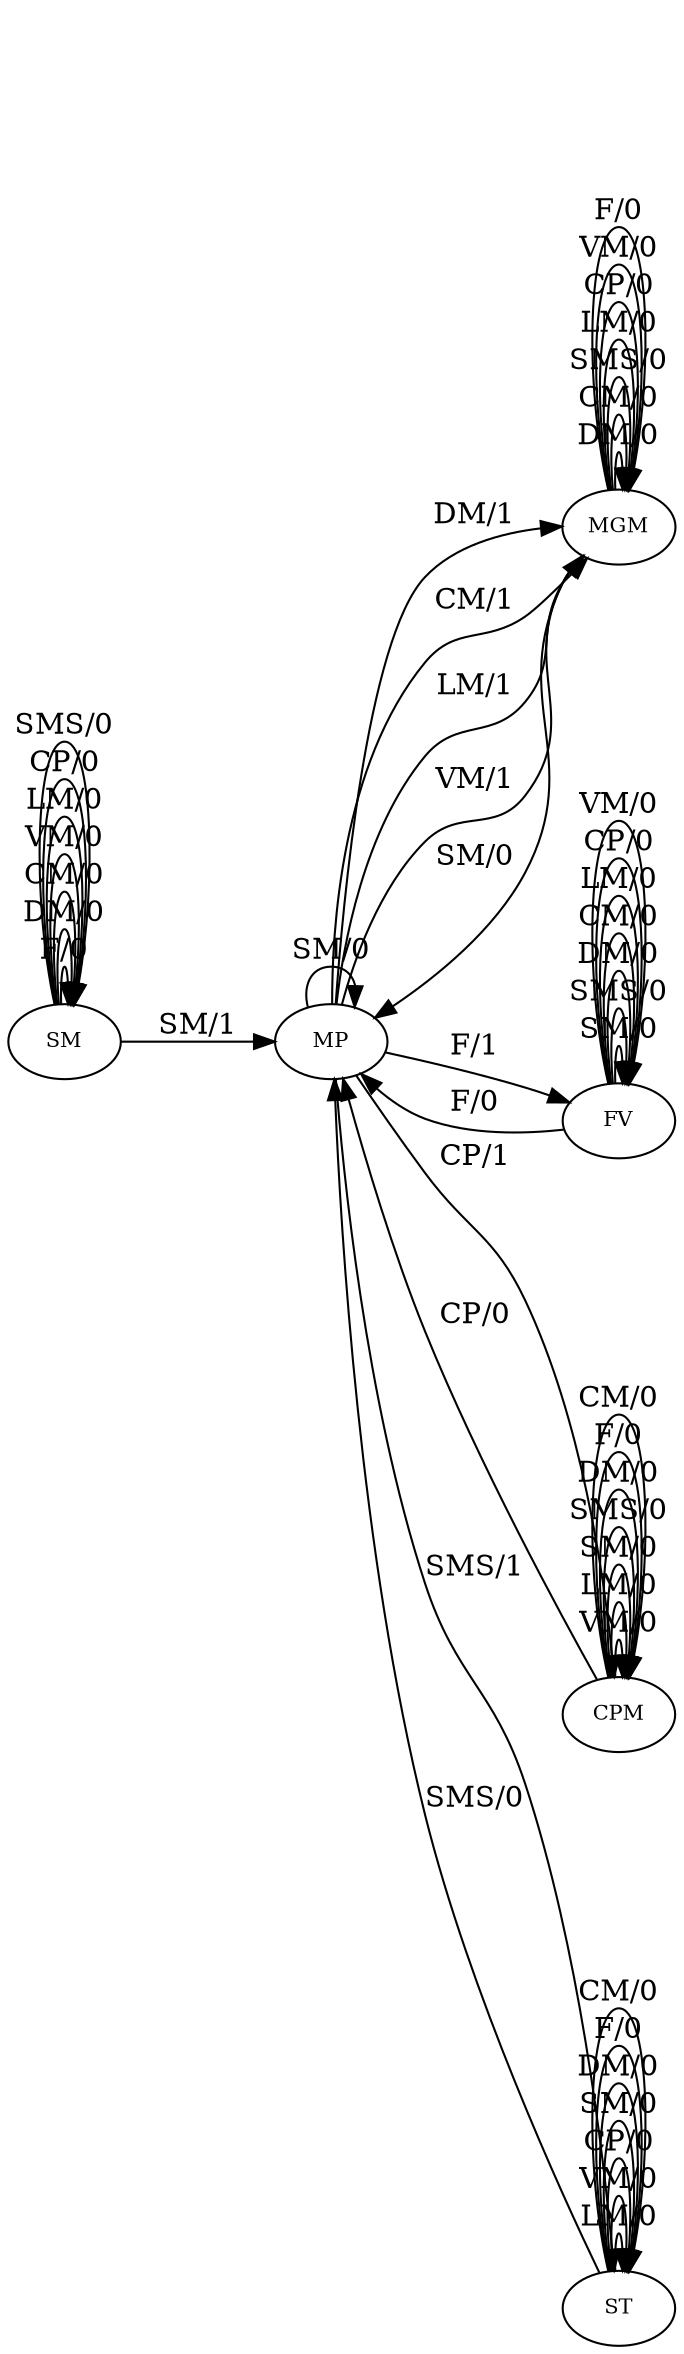 digraph MefGraph{
	node [fontsize="10"]

                  	rankdir=LR
	0 [label="SM"]
	1 [label="MP"]
	2 [label="MGM"]
	3 [label="FV"]
	4 [label="CPM"]
	5 [label="ST"]

	5 -> 5 [label="LM/0"]
	4 -> 4 [label="VM/0"]
	4 -> 4 [label="LM/0"]
	3 -> 3 [label="SM/0"]
	1 -> 1 [label="SM/0"]
	5 -> 5 [label="VM/0"]
	4 -> 1 [label="CP/0"]
	3 -> 3 [label="SMS/0"]
	2 -> 2 [label="DM/0"]
	0 -> 0 [label="F/0"]
	5 -> 5 [label="CP/0"]
	2 -> 2 [label="CM/0"]
	4 -> 4 [label="SM/0"]
	0 -> 0 [label="DM/0"]
	5 -> 5 [label="SM/0"]
	3 -> 3 [label="DM/0"]
	2 -> 2 [label="SMS/0"]
	2 -> 2 [label="LM/0"]
	0 -> 0 [label="CM/0"]
	3 -> 1 [label="F/0"]
	3 -> 3 [label="CM/0"]
	2 -> 2 [label="CP/0"]
	2 -> 2 [label="VM/0"]
	1 -> 2 [label="DM/1"]
	2 -> 2 [label="F/0"]
	1 -> 2 [label="CM/1"]
	0 -> 0 [label="VM/0"]
	0 -> 0 [label="LM/0"]
	3 -> 3 [label="LM/0"]
	1 -> 2 [label="LM/1"]
	0 -> 0 [label="CP/0"]
	4 -> 4 [label="SMS/0"]
	4 -> 4 [label="DM/0"]
	3 -> 3 [label="CP/0"]
	3 -> 3 [label="VM/0"]
	2 -> 1 [label="SM/0"]
	1 -> 2 [label="VM/1"]
	5 -> 1 [label="SMS/0"]
	5 -> 5 [label="DM/0"]
	4 -> 4 [label="F/0"]
	4 -> 4 [label="CM/0"]
	1 -> 5 [label="SMS/1"]
	1 -> 4 [label="CP/1"]
	0 -> 0 [label="SMS/0"]
	0 -> 1 [label="SM/1"]
	5 -> 5 [label="F/0"]
	5 -> 5 [label="CM/0"]
	1 -> 3 [label="F/1"]
}

